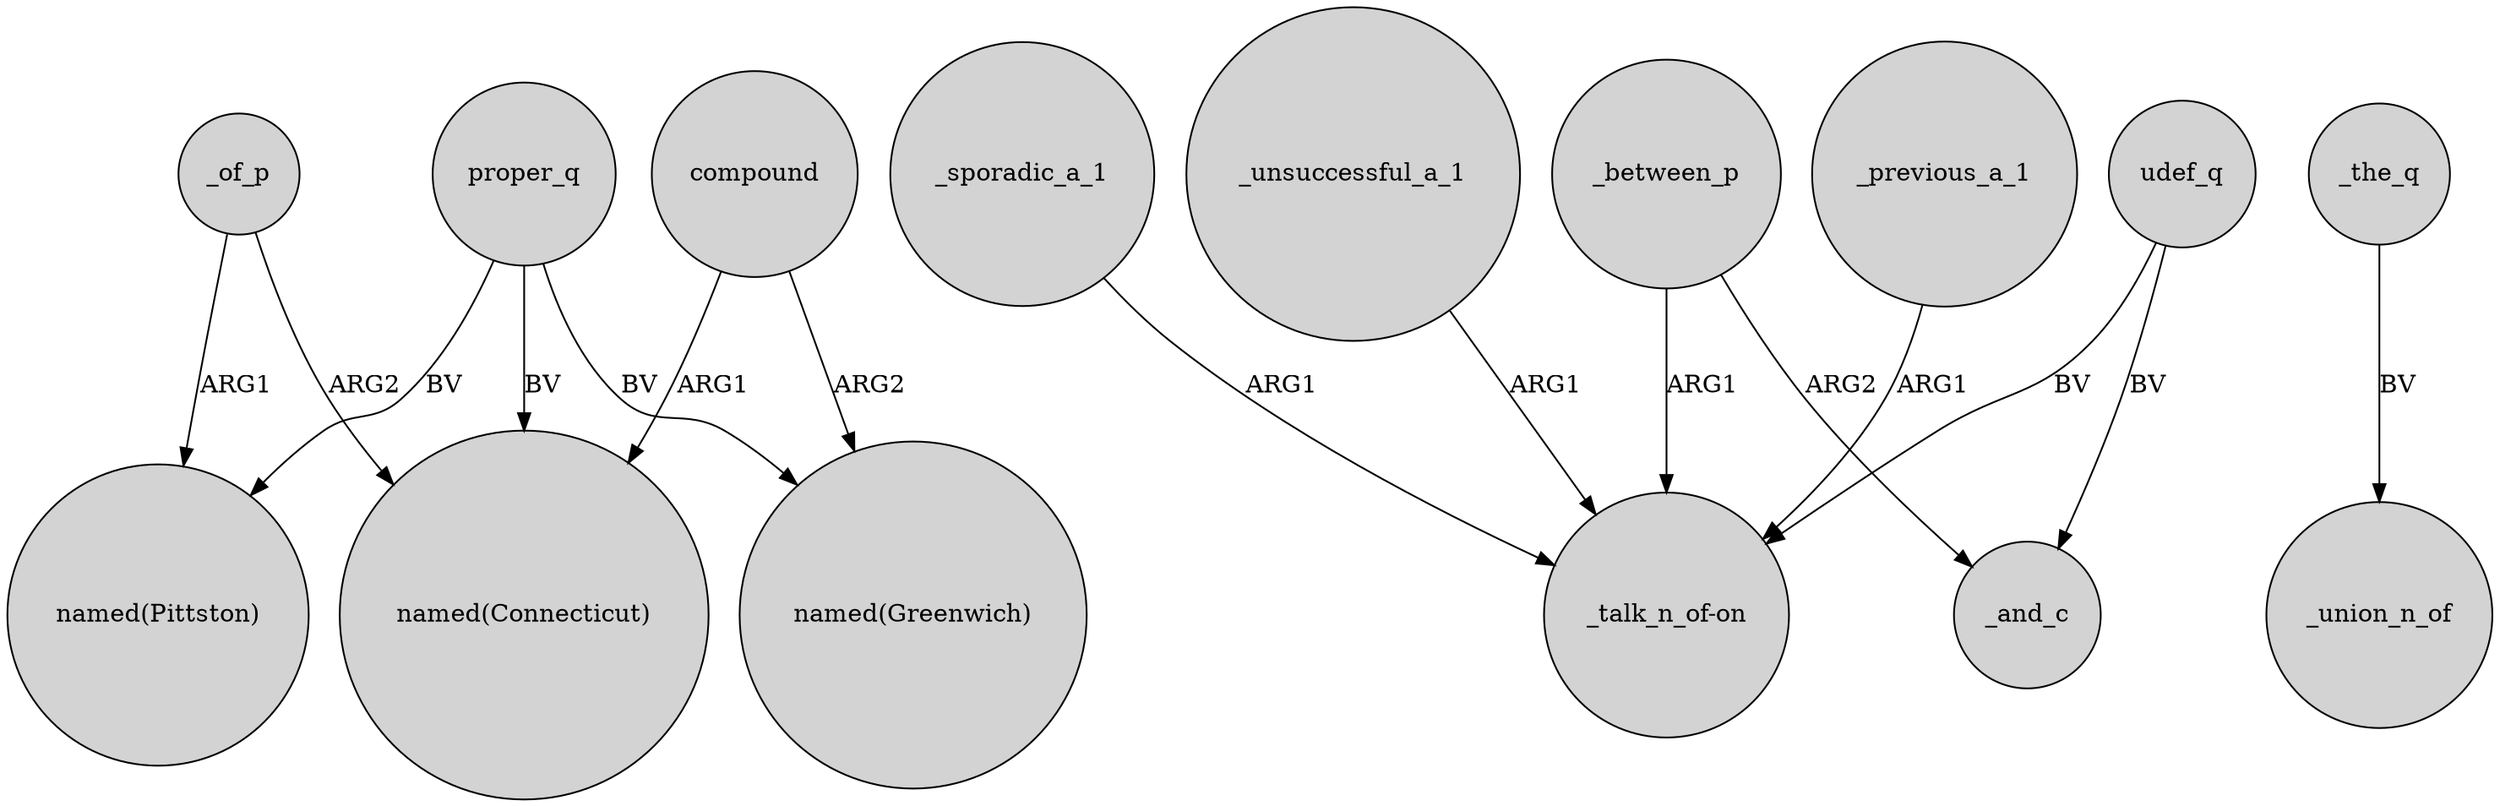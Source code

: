 digraph {
	node [shape=circle style=filled]
	_of_p -> "named(Pittston)" [label=ARG1]
	proper_q -> "named(Greenwich)" [label=BV]
	compound -> "named(Greenwich)" [label=ARG2]
	_of_p -> "named(Connecticut)" [label=ARG2]
	_sporadic_a_1 -> "_talk_n_of-on" [label=ARG1]
	udef_q -> "_talk_n_of-on" [label=BV]
	proper_q -> "named(Connecticut)" [label=BV]
	_the_q -> _union_n_of [label=BV]
	_unsuccessful_a_1 -> "_talk_n_of-on" [label=ARG1]
	_between_p -> _and_c [label=ARG2]
	udef_q -> _and_c [label=BV]
	proper_q -> "named(Pittston)" [label=BV]
	_previous_a_1 -> "_talk_n_of-on" [label=ARG1]
	compound -> "named(Connecticut)" [label=ARG1]
	_between_p -> "_talk_n_of-on" [label=ARG1]
}
